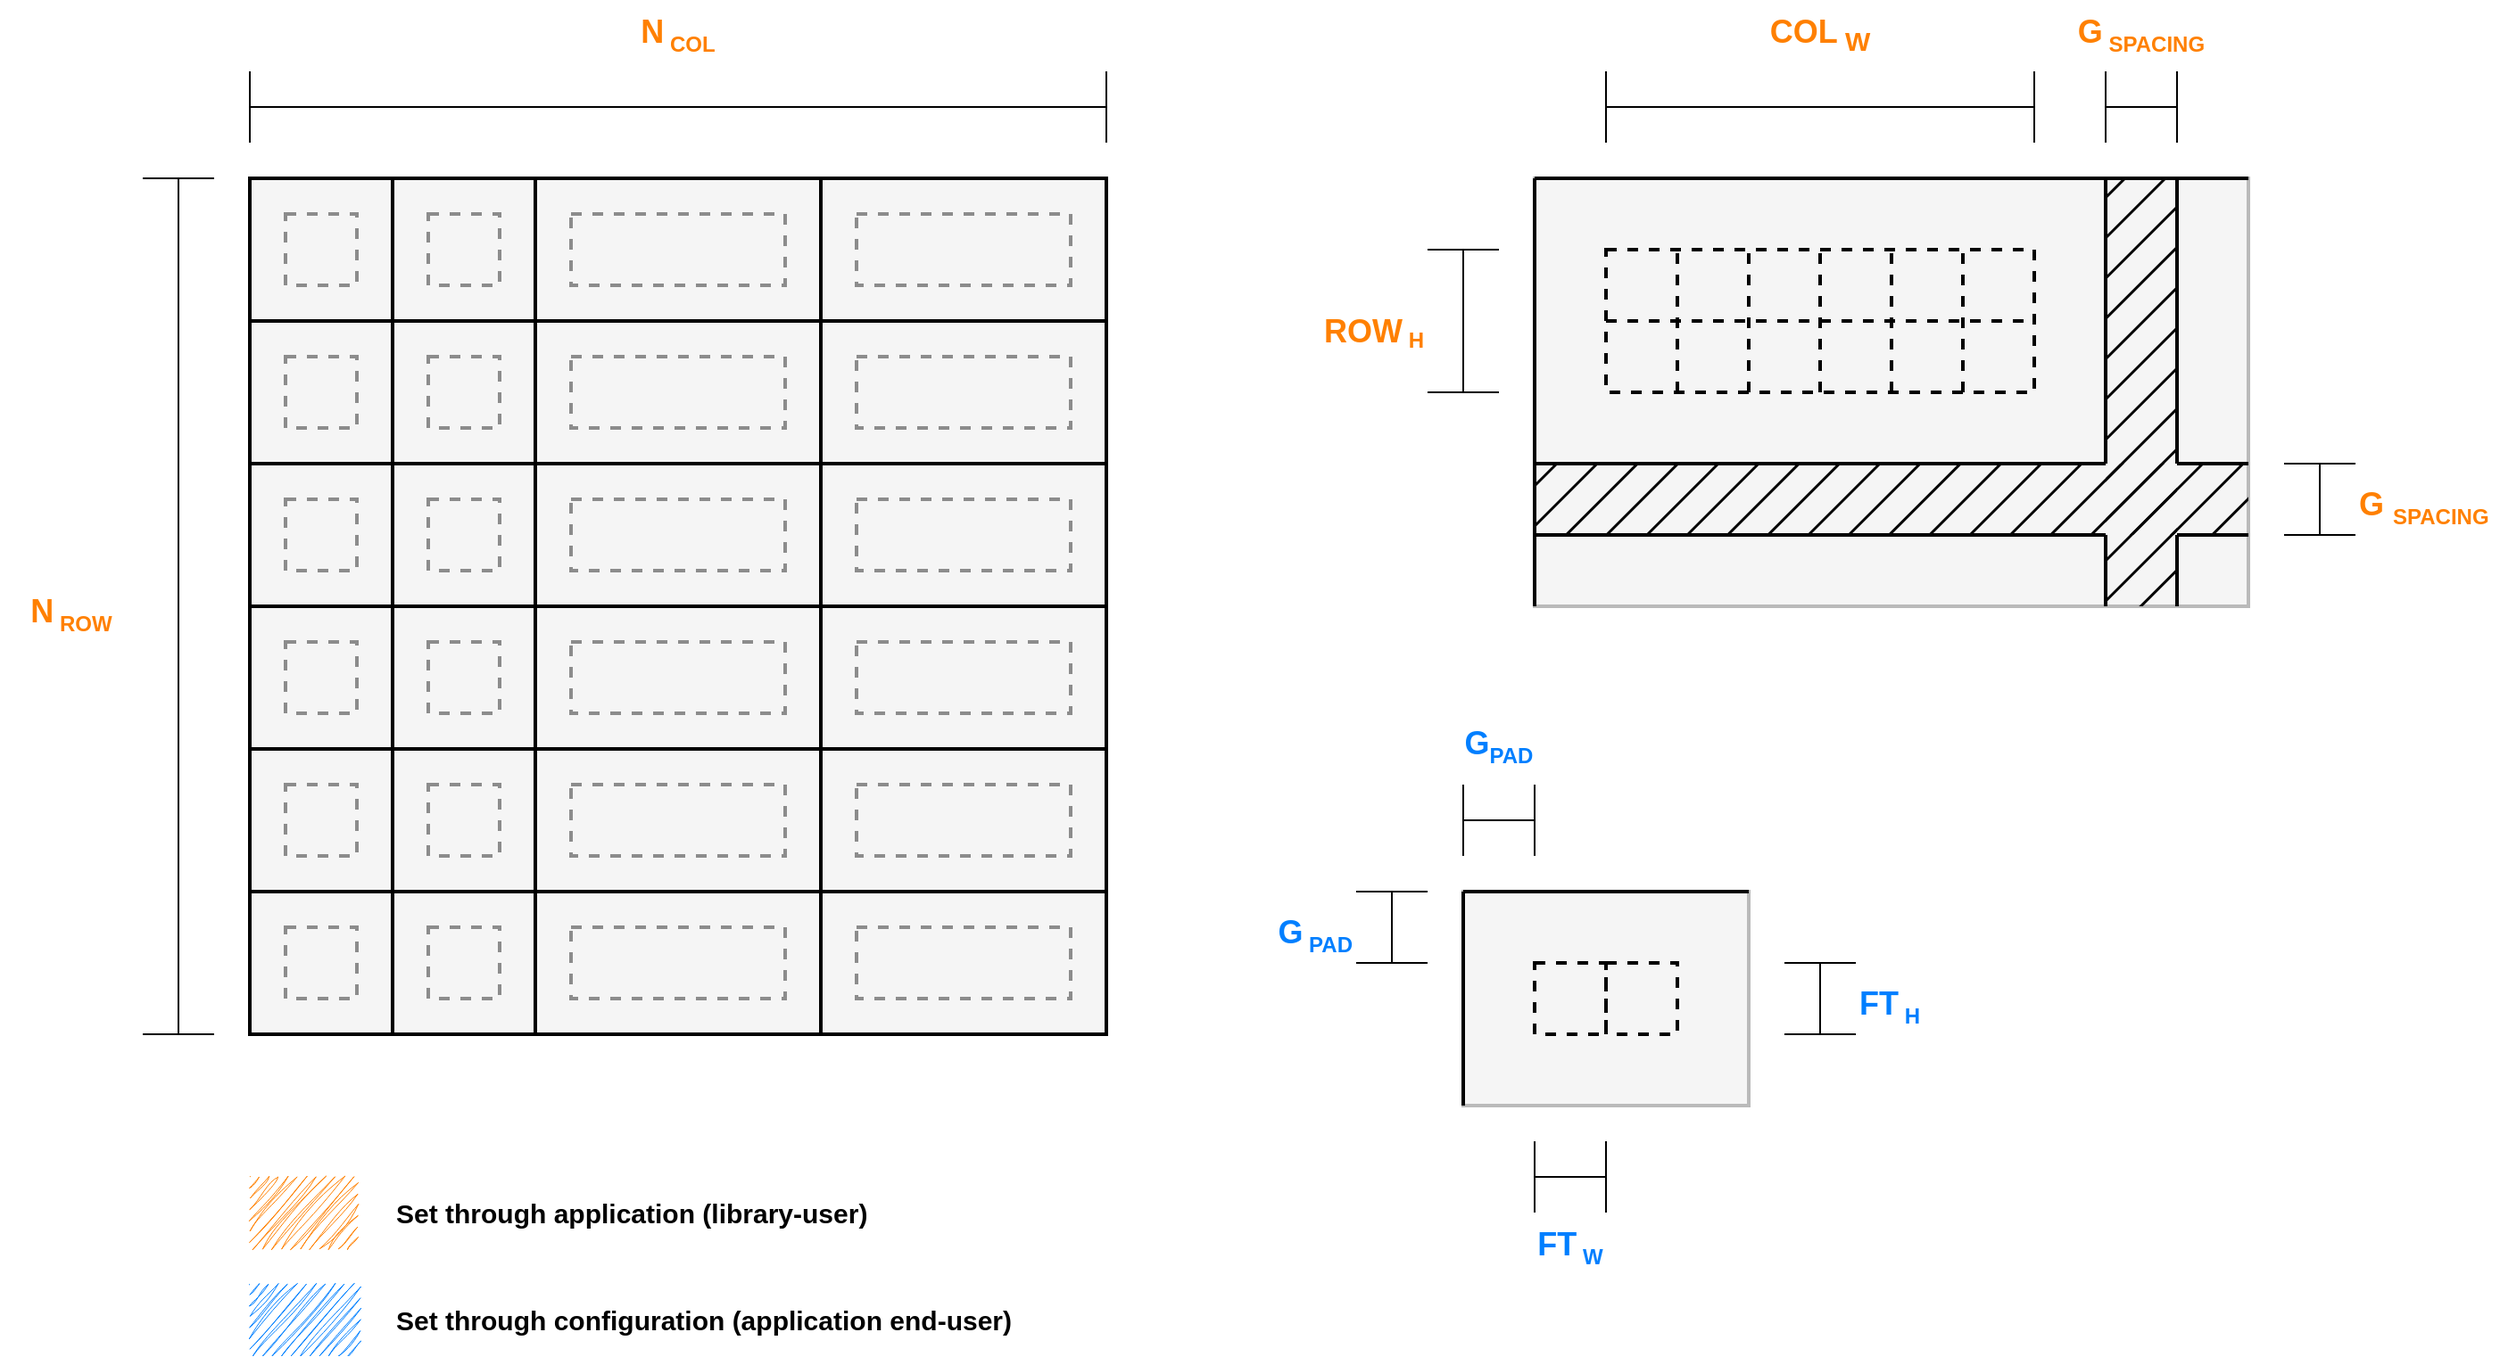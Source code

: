 <mxfile version="24.4.15" type="device">
  <diagram name="Page-1" id="YhHUuiQtckeyCKtGwnrG">
    <mxGraphModel dx="2359" dy="1493" grid="0" gridSize="20" guides="1" tooltips="1" connect="1" arrows="1" fold="1" page="0" pageScale="1" pageWidth="827" pageHeight="1169" math="0" shadow="0">
      <root>
        <mxCell id="0" />
        <mxCell id="1" parent="0" />
        <mxCell id="7Jmb3qpud_oQzK-CPV8h-1" value="" style="rounded=0;whiteSpace=wrap;html=1;fillColor=#f5f5f5;fontColor=#333333;strokeColor=#000000;strokeWidth=2;" vertex="1" parent="1">
          <mxGeometry x="-200" y="80" width="480" height="480" as="geometry" />
        </mxCell>
        <mxCell id="7Jmb3qpud_oQzK-CPV8h-33" value="" style="rounded=0;whiteSpace=wrap;html=1;fillColor=#f5f5f5;fontColor=#007FFF;strokeColor=#BABABA;strokeWidth=2;" vertex="1" parent="1">
          <mxGeometry x="480" y="480" width="160" height="120" as="geometry" />
        </mxCell>
        <mxCell id="7Jmb3qpud_oQzK-CPV8h-24" value="" style="rounded=0;whiteSpace=wrap;html=1;strokeColor=#BABABA;fillColor=#f5f5f5;fontColor=#FF8000;strokeWidth=2;" vertex="1" parent="1">
          <mxGeometry x="520" y="80" width="400" height="240" as="geometry" />
        </mxCell>
        <mxCell id="7Jmb3qpud_oQzK-CPV8h-2" value="" style="endArrow=none;html=1;rounded=0;strokeColor=#000000;strokeWidth=2;" edge="1" parent="1">
          <mxGeometry width="50" height="50" relative="1" as="geometry">
            <mxPoint x="-200" y="480" as="sourcePoint" />
            <mxPoint x="280" y="480" as="targetPoint" />
          </mxGeometry>
        </mxCell>
        <mxCell id="7Jmb3qpud_oQzK-CPV8h-4" value="" style="endArrow=none;html=1;rounded=0;strokeColor=#000000;strokeWidth=2;fontColor=#FF8000;" edge="1" parent="1">
          <mxGeometry width="50" height="50" relative="1" as="geometry">
            <mxPoint x="-200" y="240" as="sourcePoint" />
            <mxPoint x="280" y="240" as="targetPoint" />
          </mxGeometry>
        </mxCell>
        <mxCell id="7Jmb3qpud_oQzK-CPV8h-5" value="" style="endArrow=none;html=1;rounded=0;strokeColor=#000000;strokeWidth=2;fontColor=#FF8000;" edge="1" parent="1">
          <mxGeometry width="50" height="50" relative="1" as="geometry">
            <mxPoint x="-200" y="320" as="sourcePoint" />
            <mxPoint x="280" y="320" as="targetPoint" />
          </mxGeometry>
        </mxCell>
        <mxCell id="7Jmb3qpud_oQzK-CPV8h-6" value="" style="endArrow=none;html=1;rounded=0;strokeColor=#000000;strokeWidth=2;" edge="1" parent="1">
          <mxGeometry width="50" height="50" relative="1" as="geometry">
            <mxPoint x="-200" y="400" as="sourcePoint" />
            <mxPoint x="280" y="400" as="targetPoint" />
          </mxGeometry>
        </mxCell>
        <mxCell id="7Jmb3qpud_oQzK-CPV8h-7" value="" style="endArrow=none;html=1;rounded=0;strokeColor=#000000;strokeWidth=2;fontColor=#FF8000;" edge="1" parent="1">
          <mxGeometry width="50" height="50" relative="1" as="geometry">
            <mxPoint x="-200" y="160" as="sourcePoint" />
            <mxPoint x="280" y="160" as="targetPoint" />
          </mxGeometry>
        </mxCell>
        <mxCell id="7Jmb3qpud_oQzK-CPV8h-8" value="" style="endArrow=none;html=1;rounded=0;strokeColor=#000000;strokeWidth=2;" edge="1" parent="1">
          <mxGeometry width="50" height="50" relative="1" as="geometry">
            <mxPoint x="-120" y="80" as="sourcePoint" />
            <mxPoint x="-120" y="560" as="targetPoint" />
          </mxGeometry>
        </mxCell>
        <mxCell id="7Jmb3qpud_oQzK-CPV8h-9" value="" style="endArrow=none;html=1;rounded=0;strokeColor=#000000;strokeWidth=2;" edge="1" parent="1">
          <mxGeometry width="50" height="50" relative="1" as="geometry">
            <mxPoint x="-40" y="80" as="sourcePoint" />
            <mxPoint x="-40" y="560" as="targetPoint" />
          </mxGeometry>
        </mxCell>
        <mxCell id="7Jmb3qpud_oQzK-CPV8h-10" value="" style="endArrow=none;html=1;rounded=0;strokeColor=#000000;strokeWidth=2;" edge="1" parent="1">
          <mxGeometry width="50" height="50" relative="1" as="geometry">
            <mxPoint x="120" y="80" as="sourcePoint" />
            <mxPoint x="120" y="560" as="targetPoint" />
          </mxGeometry>
        </mxCell>
        <mxCell id="7Jmb3qpud_oQzK-CPV8h-12" value="" style="endArrow=none;html=1;rounded=0;strokeColor=#000000;strokeWidth=2;fontColor=#FF8000;" edge="1" parent="1">
          <mxGeometry width="50" height="50" relative="1" as="geometry">
            <mxPoint x="920" y="80" as="sourcePoint" />
            <mxPoint x="520" y="80" as="targetPoint" />
          </mxGeometry>
        </mxCell>
        <mxCell id="7Jmb3qpud_oQzK-CPV8h-13" value="" style="endArrow=none;html=1;rounded=0;strokeColor=#000000;strokeWidth=2;fontColor=#FF8000;" edge="1" parent="1">
          <mxGeometry width="50" height="50" relative="1" as="geometry">
            <mxPoint x="520" y="80" as="sourcePoint" />
            <mxPoint x="520" y="320" as="targetPoint" />
          </mxGeometry>
        </mxCell>
        <mxCell id="7Jmb3qpud_oQzK-CPV8h-14" value="" style="endArrow=none;html=1;rounded=0;strokeColor=#000000;strokeWidth=2;fontColor=#FF8000;" edge="1" parent="1">
          <mxGeometry width="50" height="50" relative="1" as="geometry">
            <mxPoint x="520" y="240" as="sourcePoint" />
            <mxPoint x="840" y="240" as="targetPoint" />
          </mxGeometry>
        </mxCell>
        <mxCell id="7Jmb3qpud_oQzK-CPV8h-15" value="" style="endArrow=none;html=1;rounded=0;strokeColor=#000000;strokeWidth=2;fontColor=#FF8000;" edge="1" parent="1">
          <mxGeometry width="50" height="50" relative="1" as="geometry">
            <mxPoint x="840" y="240" as="sourcePoint" />
            <mxPoint x="840" y="80" as="targetPoint" />
          </mxGeometry>
        </mxCell>
        <mxCell id="7Jmb3qpud_oQzK-CPV8h-16" value="" style="rounded=0;whiteSpace=wrap;html=1;dashed=1;fillColor=none;strokeColor=#000000;strokeWidth=2;fontColor=#FF8000;" vertex="1" parent="1">
          <mxGeometry x="560" y="120" width="240" height="80" as="geometry" />
        </mxCell>
        <mxCell id="7Jmb3qpud_oQzK-CPV8h-17" value="" style="endArrow=none;dashed=1;html=1;rounded=0;strokeColor=#000000;strokeWidth=2;fontColor=#FF8000;" edge="1" parent="1">
          <mxGeometry width="50" height="50" relative="1" as="geometry">
            <mxPoint x="680" y="200" as="sourcePoint" />
            <mxPoint x="680" y="120" as="targetPoint" />
          </mxGeometry>
        </mxCell>
        <mxCell id="7Jmb3qpud_oQzK-CPV8h-18" value="" style="endArrow=none;dashed=1;html=1;rounded=0;strokeColor=#000000;strokeWidth=2;fontColor=#FF8000;" edge="1" parent="1">
          <mxGeometry width="50" height="50" relative="1" as="geometry">
            <mxPoint x="720" y="200" as="sourcePoint" />
            <mxPoint x="720" y="120" as="targetPoint" />
          </mxGeometry>
        </mxCell>
        <mxCell id="7Jmb3qpud_oQzK-CPV8h-19" value="" style="endArrow=none;dashed=1;html=1;rounded=0;strokeColor=#000000;strokeWidth=2;fontColor=#FF8000;" edge="1" parent="1">
          <mxGeometry width="50" height="50" relative="1" as="geometry">
            <mxPoint x="760" y="200" as="sourcePoint" />
            <mxPoint x="760" y="120" as="targetPoint" />
          </mxGeometry>
        </mxCell>
        <mxCell id="7Jmb3qpud_oQzK-CPV8h-20" value="" style="endArrow=none;dashed=1;html=1;rounded=0;strokeColor=#000000;strokeWidth=2;fontColor=#FF8000;" edge="1" parent="1">
          <mxGeometry width="50" height="50" relative="1" as="geometry">
            <mxPoint x="600" y="200" as="sourcePoint" />
            <mxPoint x="600" y="120" as="targetPoint" />
          </mxGeometry>
        </mxCell>
        <mxCell id="7Jmb3qpud_oQzK-CPV8h-21" value="" style="endArrow=none;dashed=1;html=1;rounded=0;strokeColor=#000000;strokeWidth=2;fontColor=#FF8000;" edge="1" parent="1">
          <mxGeometry width="50" height="50" relative="1" as="geometry">
            <mxPoint x="640" y="200" as="sourcePoint" />
            <mxPoint x="640" y="120" as="targetPoint" />
          </mxGeometry>
        </mxCell>
        <mxCell id="7Jmb3qpud_oQzK-CPV8h-22" value="" style="endArrow=none;dashed=1;html=1;rounded=0;strokeColor=#000000;strokeWidth=2;fontColor=#FF8000;" edge="1" parent="1">
          <mxGeometry width="50" height="50" relative="1" as="geometry">
            <mxPoint x="560" y="160" as="sourcePoint" />
            <mxPoint x="800" y="160" as="targetPoint" />
          </mxGeometry>
        </mxCell>
        <mxCell id="7Jmb3qpud_oQzK-CPV8h-26" value="" style="rounded=0;whiteSpace=wrap;html=1;fillColor=none;fontColor=#007FFF;strokeColor=#000000;strokeWidth=2;dashed=1;" vertex="1" parent="1">
          <mxGeometry x="520" y="520" width="40" height="40" as="geometry" />
        </mxCell>
        <mxCell id="7Jmb3qpud_oQzK-CPV8h-27" value="" style="rounded=0;whiteSpace=wrap;html=1;fillColor=none;fontColor=#007FFF;strokeColor=#000000;strokeWidth=2;dashed=1;" vertex="1" parent="1">
          <mxGeometry x="560" y="520" width="40" height="40" as="geometry" />
        </mxCell>
        <mxCell id="7Jmb3qpud_oQzK-CPV8h-29" value="" style="endArrow=none;html=1;rounded=0;fillColor=#f5f5f5;strokeColor=#000000;strokeWidth=2;fontColor=#007FFF;" edge="1" parent="1">
          <mxGeometry width="50" height="50" relative="1" as="geometry">
            <mxPoint x="480" y="600" as="sourcePoint" />
            <mxPoint x="480" y="480" as="targetPoint" />
          </mxGeometry>
        </mxCell>
        <mxCell id="7Jmb3qpud_oQzK-CPV8h-31" value="" style="endArrow=none;html=1;rounded=0;fillColor=#f5f5f5;strokeColor=#000000;strokeWidth=2;fontColor=#007FFF;" edge="1" parent="1">
          <mxGeometry width="50" height="50" relative="1" as="geometry">
            <mxPoint x="640" y="480" as="sourcePoint" />
            <mxPoint x="480" y="480" as="targetPoint" />
          </mxGeometry>
        </mxCell>
        <mxCell id="7Jmb3qpud_oQzK-CPV8h-35" value="" style="shape=crossbar;whiteSpace=wrap;html=1;rounded=1;direction=south;" vertex="1" parent="1">
          <mxGeometry x="-260" y="80" width="40" height="480" as="geometry" />
        </mxCell>
        <mxCell id="7Jmb3qpud_oQzK-CPV8h-38" value="" style="shape=crossbar;whiteSpace=wrap;html=1;rounded=1;direction=south;fontColor=#007FFF;" vertex="1" parent="1">
          <mxGeometry x="420" y="480" width="40" height="40" as="geometry" />
        </mxCell>
        <mxCell id="7Jmb3qpud_oQzK-CPV8h-40" value="" style="shape=crossbar;whiteSpace=wrap;html=1;rounded=1;direction=south;fontColor=#FF8000;" vertex="1" parent="1">
          <mxGeometry x="460" y="120" width="40" height="80" as="geometry" />
        </mxCell>
        <mxCell id="7Jmb3qpud_oQzK-CPV8h-41" value="" style="shape=crossbar;whiteSpace=wrap;html=1;rounded=1;direction=south;fontColor=#007FFF;" vertex="1" parent="1">
          <mxGeometry x="660" y="520" width="40" height="40" as="geometry" />
        </mxCell>
        <mxCell id="7Jmb3qpud_oQzK-CPV8h-46" value="" style="shape=crossbar;whiteSpace=wrap;html=1;rounded=1;fontColor=#FF8000;" vertex="1" parent="1">
          <mxGeometry x="-200" y="20" width="480" height="40" as="geometry" />
        </mxCell>
        <mxCell id="7Jmb3qpud_oQzK-CPV8h-47" value="" style="shape=crossbar;whiteSpace=wrap;html=1;rounded=1;fontColor=#FF8000;" vertex="1" parent="1">
          <mxGeometry x="560" y="20" width="240" height="40" as="geometry" />
        </mxCell>
        <mxCell id="7Jmb3qpud_oQzK-CPV8h-48" value="" style="shape=crossbar;whiteSpace=wrap;html=1;rounded=1;fontColor=#007FFF;" vertex="1" parent="1">
          <mxGeometry x="520" y="620" width="40" height="40" as="geometry" />
        </mxCell>
        <mxCell id="7Jmb3qpud_oQzK-CPV8h-49" value="N&lt;sub&gt;&lt;font style=&quot;font-size: 12px;&quot;&gt; COL&lt;/font&gt;&lt;/sub&gt;" style="text;html=1;align=center;verticalAlign=middle;whiteSpace=wrap;rounded=0;fontStyle=1;fontSize=18;fontColor=#FF8000;" vertex="1" parent="1">
          <mxGeometry y="-20" width="80" height="40" as="geometry" />
        </mxCell>
        <mxCell id="7Jmb3qpud_oQzK-CPV8h-50" value="N&lt;sub&gt;&lt;font style=&quot;font-size: 12px;&quot;&gt; ROW&lt;/font&gt;&lt;/sub&gt;" style="text;html=1;align=center;verticalAlign=bottom;whiteSpace=wrap;rounded=0;fontStyle=1;fontSize=18;fontColor=#FF8000;" vertex="1" parent="1">
          <mxGeometry x="-340" y="300" width="80" height="40" as="geometry" />
        </mxCell>
        <mxCell id="7Jmb3qpud_oQzK-CPV8h-51" value="COL&lt;sub&gt; W&lt;/sub&gt;" style="text;html=1;align=center;verticalAlign=middle;whiteSpace=wrap;rounded=0;fontStyle=1;fontSize=18;fontColor=#FF8000;" vertex="1" parent="1">
          <mxGeometry x="640" y="-20" width="80" height="40" as="geometry" />
        </mxCell>
        <mxCell id="7Jmb3qpud_oQzK-CPV8h-52" value="ROW&lt;font size=&quot;1&quot;&gt;&lt;sub style=&quot;font-size: 12px;&quot;&gt; &lt;/sub&gt;&lt;sub style=&quot;font-size: 12px;&quot;&gt;H&lt;/sub&gt;&lt;/font&gt;" style="text;html=1;align=right;verticalAlign=bottom;whiteSpace=wrap;rounded=0;fontStyle=1;fontSize=18;fontColor=#FF8000;" vertex="1" parent="1">
          <mxGeometry x="380" y="140" width="80" height="40" as="geometry" />
        </mxCell>
        <mxCell id="7Jmb3qpud_oQzK-CPV8h-53" value="G&lt;sub&gt;&lt;font style=&quot;font-size: 12px;&quot;&gt; PAD&lt;/font&gt;&lt;/sub&gt;" style="text;html=1;align=right;verticalAlign=bottom;whiteSpace=wrap;rounded=0;fontStyle=1;fontSize=18;fontColor=#007FFF;" vertex="1" parent="1">
          <mxGeometry x="340" y="480" width="80" height="40" as="geometry" />
        </mxCell>
        <mxCell id="7Jmb3qpud_oQzK-CPV8h-54" value="FT&lt;sub&gt;&lt;font style=&quot;font-size: 12px;&quot;&gt; W&lt;/font&gt;&lt;/sub&gt;" style="text;html=1;align=center;verticalAlign=middle;whiteSpace=wrap;rounded=0;fontStyle=1;fontSize=18;fontColor=#007FFF;" vertex="1" parent="1">
          <mxGeometry x="500" y="660" width="80" height="40" as="geometry" />
        </mxCell>
        <mxCell id="7Jmb3qpud_oQzK-CPV8h-55" value="FT&lt;sub&gt;&lt;font style=&quot;font-size: 12px;&quot;&gt; H&lt;/font&gt;&lt;/sub&gt;" style="text;html=1;align=left;verticalAlign=bottom;whiteSpace=wrap;rounded=0;fontStyle=1;fontSize=18;fontColor=#007FFF;" vertex="1" parent="1">
          <mxGeometry x="700" y="520" width="80" height="40" as="geometry" />
        </mxCell>
        <mxCell id="7Jmb3qpud_oQzK-CPV8h-57" value="" style="endArrow=none;html=1;rounded=0;strokeColor=#000000;strokeWidth=2;fontColor=#FF8000;" edge="1" parent="1">
          <mxGeometry width="50" height="50" relative="1" as="geometry">
            <mxPoint x="880" y="240" as="sourcePoint" />
            <mxPoint x="880" y="80" as="targetPoint" />
          </mxGeometry>
        </mxCell>
        <mxCell id="7Jmb3qpud_oQzK-CPV8h-58" value="" style="endArrow=none;html=1;rounded=0;strokeColor=#000000;strokeWidth=2;fontColor=#FF8000;" edge="1" parent="1">
          <mxGeometry width="50" height="50" relative="1" as="geometry">
            <mxPoint x="520" y="280" as="sourcePoint" />
            <mxPoint x="840" y="280" as="targetPoint" />
          </mxGeometry>
        </mxCell>
        <mxCell id="7Jmb3qpud_oQzK-CPV8h-59" value="" style="endArrow=none;html=1;rounded=0;strokeWidth=2;fontColor=#FF8000;" edge="1" parent="1">
          <mxGeometry width="50" height="50" relative="1" as="geometry">
            <mxPoint x="880" y="320" as="sourcePoint" />
            <mxPoint x="880" y="280" as="targetPoint" />
          </mxGeometry>
        </mxCell>
        <mxCell id="7Jmb3qpud_oQzK-CPV8h-60" value="" style="endArrow=none;html=1;rounded=0;strokeWidth=2;fontColor=#FF8000;" edge="1" parent="1">
          <mxGeometry width="50" height="50" relative="1" as="geometry">
            <mxPoint x="840" y="320" as="sourcePoint" />
            <mxPoint x="840" y="280" as="targetPoint" />
          </mxGeometry>
        </mxCell>
        <mxCell id="7Jmb3qpud_oQzK-CPV8h-61" value="" style="endArrow=none;html=1;rounded=0;strokeWidth=2;fontColor=#FF8000;" edge="1" parent="1">
          <mxGeometry width="50" height="50" relative="1" as="geometry">
            <mxPoint x="920" y="240" as="sourcePoint" />
            <mxPoint x="880" y="240" as="targetPoint" />
          </mxGeometry>
        </mxCell>
        <mxCell id="7Jmb3qpud_oQzK-CPV8h-62" value="" style="endArrow=none;html=1;rounded=0;strokeWidth=2;fontColor=#FF8000;" edge="1" parent="1">
          <mxGeometry width="50" height="50" relative="1" as="geometry">
            <mxPoint x="920" y="280" as="sourcePoint" />
            <mxPoint x="880" y="280" as="targetPoint" />
          </mxGeometry>
        </mxCell>
        <mxCell id="7Jmb3qpud_oQzK-CPV8h-63" value="" style="rounded=0;whiteSpace=wrap;html=1;strokeColor=none;fillColor=#050505;fontColor=#FF8000;fillStyle=hatch;" vertex="1" parent="1">
          <mxGeometry x="520" y="240" width="400" height="40" as="geometry" />
        </mxCell>
        <mxCell id="7Jmb3qpud_oQzK-CPV8h-64" value="" style="rounded=0;whiteSpace=wrap;html=1;strokeColor=none;fillColor=#050505;fontColor=#FF8000;fillStyle=hatch;" vertex="1" parent="1">
          <mxGeometry x="840" y="80" width="40" height="240" as="geometry" />
        </mxCell>
        <mxCell id="7Jmb3qpud_oQzK-CPV8h-65" value="" style="shape=crossbar;whiteSpace=wrap;html=1;rounded=1;fontColor=#FF8000;" vertex="1" parent="1">
          <mxGeometry x="840" y="20" width="40" height="40" as="geometry" />
        </mxCell>
        <mxCell id="7Jmb3qpud_oQzK-CPV8h-66" value="G&lt;sub&gt;&lt;font style=&quot;font-size: 12px;&quot;&gt; SPACING&lt;/font&gt;&lt;/sub&gt;" style="text;html=1;align=center;verticalAlign=middle;whiteSpace=wrap;rounded=0;fontStyle=1;fontSize=18;fontColor=#FF8000;" vertex="1" parent="1">
          <mxGeometry x="820" y="-20" width="80" height="40" as="geometry" />
        </mxCell>
        <mxCell id="7Jmb3qpud_oQzK-CPV8h-67" value="" style="shape=crossbar;whiteSpace=wrap;html=1;rounded=1;direction=south;fontColor=#FF8000;" vertex="1" parent="1">
          <mxGeometry x="940" y="240" width="40" height="40" as="geometry" />
        </mxCell>
        <mxCell id="7Jmb3qpud_oQzK-CPV8h-68" value="G &lt;sub&gt;&lt;font style=&quot;font-size: 12px;&quot;&gt;SPACING&lt;/font&gt;&lt;/sub&gt;" style="text;html=1;align=left;verticalAlign=bottom;whiteSpace=wrap;rounded=0;fontStyle=1;fontSize=18;fontColor=#FF8000;" vertex="1" parent="1">
          <mxGeometry x="980" y="240" width="80" height="40" as="geometry" />
        </mxCell>
        <mxCell id="7Jmb3qpud_oQzK-CPV8h-69" value="" style="rounded=0;whiteSpace=wrap;html=1;fillColor=none;strokeWidth=2;dashed=1;strokeColor=#8C8C8C;fontColor=#FF8000;" vertex="1" parent="1">
          <mxGeometry x="-180" y="100" width="40" height="40" as="geometry" />
        </mxCell>
        <mxCell id="7Jmb3qpud_oQzK-CPV8h-70" value="" style="rounded=0;whiteSpace=wrap;html=1;fillColor=none;strokeWidth=2;dashed=1;strokeColor=#8C8C8C;fontColor=#FF8000;" vertex="1" parent="1">
          <mxGeometry x="-180" y="180" width="40" height="40" as="geometry" />
        </mxCell>
        <mxCell id="7Jmb3qpud_oQzK-CPV8h-71" value="" style="rounded=0;whiteSpace=wrap;html=1;fillColor=none;strokeWidth=2;dashed=1;strokeColor=#8C8C8C;fontColor=#FF8000;" vertex="1" parent="1">
          <mxGeometry x="-180" y="260" width="40" height="40" as="geometry" />
        </mxCell>
        <mxCell id="7Jmb3qpud_oQzK-CPV8h-72" value="" style="rounded=0;whiteSpace=wrap;html=1;fillColor=none;strokeWidth=2;dashed=1;strokeColor=#8C8C8C;fontColor=#FF8000;" vertex="1" parent="1">
          <mxGeometry x="-180" y="340" width="40" height="40" as="geometry" />
        </mxCell>
        <mxCell id="7Jmb3qpud_oQzK-CPV8h-73" value="" style="rounded=0;whiteSpace=wrap;html=1;fillColor=none;strokeWidth=2;dashed=1;strokeColor=#8C8C8C;" vertex="1" parent="1">
          <mxGeometry x="-180" y="420" width="40" height="40" as="geometry" />
        </mxCell>
        <mxCell id="7Jmb3qpud_oQzK-CPV8h-74" value="" style="rounded=0;whiteSpace=wrap;html=1;fillColor=none;strokeWidth=2;dashed=1;strokeColor=#8C8C8C;" vertex="1" parent="1">
          <mxGeometry x="-180" y="500" width="40" height="40" as="geometry" />
        </mxCell>
        <mxCell id="7Jmb3qpud_oQzK-CPV8h-75" value="" style="rounded=0;whiteSpace=wrap;html=1;fillColor=none;strokeWidth=2;dashed=1;strokeColor=#8C8C8C;" vertex="1" parent="1">
          <mxGeometry x="-20" y="500" width="120" height="40" as="geometry" />
        </mxCell>
        <mxCell id="7Jmb3qpud_oQzK-CPV8h-76" value="" style="rounded=0;whiteSpace=wrap;html=1;fillColor=none;strokeWidth=2;dashed=1;strokeColor=#8C8C8C;" vertex="1" parent="1">
          <mxGeometry x="-20" y="420" width="120" height="40" as="geometry" />
        </mxCell>
        <mxCell id="7Jmb3qpud_oQzK-CPV8h-77" value="" style="rounded=0;whiteSpace=wrap;html=1;fillColor=none;strokeWidth=2;dashed=1;strokeColor=#8C8C8C;fontColor=#FF8000;" vertex="1" parent="1">
          <mxGeometry x="-20" y="340" width="120" height="40" as="geometry" />
        </mxCell>
        <mxCell id="7Jmb3qpud_oQzK-CPV8h-78" value="" style="rounded=0;whiteSpace=wrap;html=1;fillColor=none;strokeWidth=2;dashed=1;strokeColor=#8C8C8C;fontColor=#FF8000;" vertex="1" parent="1">
          <mxGeometry x="-20" y="260" width="120" height="40" as="geometry" />
        </mxCell>
        <mxCell id="7Jmb3qpud_oQzK-CPV8h-79" value="" style="rounded=0;whiteSpace=wrap;html=1;fillColor=none;strokeWidth=2;dashed=1;strokeColor=#8C8C8C;fontColor=#FF8000;" vertex="1" parent="1">
          <mxGeometry x="-20" y="180" width="120" height="40" as="geometry" />
        </mxCell>
        <mxCell id="7Jmb3qpud_oQzK-CPV8h-80" value="" style="rounded=0;whiteSpace=wrap;html=1;fillColor=none;strokeWidth=2;dashed=1;strokeColor=#8C8C8C;fontColor=#FF8000;" vertex="1" parent="1">
          <mxGeometry x="-20" y="100" width="120" height="40" as="geometry" />
        </mxCell>
        <mxCell id="7Jmb3qpud_oQzK-CPV8h-81" value="" style="rounded=0;whiteSpace=wrap;html=1;fillColor=none;strokeWidth=2;dashed=1;strokeColor=#8C8C8C;" vertex="1" parent="1">
          <mxGeometry x="140" y="500" width="120" height="40" as="geometry" />
        </mxCell>
        <mxCell id="7Jmb3qpud_oQzK-CPV8h-82" value="" style="rounded=0;whiteSpace=wrap;html=1;fillColor=none;strokeWidth=2;dashed=1;strokeColor=#8C8C8C;" vertex="1" parent="1">
          <mxGeometry x="140" y="420" width="120" height="40" as="geometry" />
        </mxCell>
        <mxCell id="7Jmb3qpud_oQzK-CPV8h-83" value="" style="rounded=0;whiteSpace=wrap;html=1;fillColor=none;strokeWidth=2;dashed=1;strokeColor=#8C8C8C;fontColor=#FF8000;" vertex="1" parent="1">
          <mxGeometry x="140" y="340" width="120" height="40" as="geometry" />
        </mxCell>
        <mxCell id="7Jmb3qpud_oQzK-CPV8h-84" value="" style="rounded=0;whiteSpace=wrap;html=1;fillColor=none;strokeWidth=2;dashed=1;strokeColor=#8C8C8C;fontColor=#FF8000;" vertex="1" parent="1">
          <mxGeometry x="140" y="260" width="120" height="40" as="geometry" />
        </mxCell>
        <mxCell id="7Jmb3qpud_oQzK-CPV8h-85" value="" style="rounded=0;whiteSpace=wrap;html=1;fillColor=none;strokeWidth=2;dashed=1;strokeColor=#8C8C8C;fontColor=#FF8000;" vertex="1" parent="1">
          <mxGeometry x="140" y="180" width="120" height="40" as="geometry" />
        </mxCell>
        <mxCell id="7Jmb3qpud_oQzK-CPV8h-86" value="" style="rounded=0;whiteSpace=wrap;html=1;fillColor=none;strokeWidth=2;dashed=1;strokeColor=#8C8C8C;fontColor=#FF8000;" vertex="1" parent="1">
          <mxGeometry x="140" y="100" width="120" height="40" as="geometry" />
        </mxCell>
        <mxCell id="7Jmb3qpud_oQzK-CPV8h-87" value="" style="rounded=0;whiteSpace=wrap;html=1;fillColor=none;strokeWidth=2;dashed=1;strokeColor=#8C8C8C;fontColor=#FF8000;" vertex="1" parent="1">
          <mxGeometry x="-100" y="100" width="40" height="40" as="geometry" />
        </mxCell>
        <mxCell id="7Jmb3qpud_oQzK-CPV8h-88" value="" style="rounded=0;whiteSpace=wrap;html=1;fillColor=none;strokeWidth=2;dashed=1;strokeColor=#8C8C8C;fontColor=#FF8000;" vertex="1" parent="1">
          <mxGeometry x="-100" y="180" width="40" height="40" as="geometry" />
        </mxCell>
        <mxCell id="7Jmb3qpud_oQzK-CPV8h-89" value="" style="rounded=0;whiteSpace=wrap;html=1;fillColor=none;strokeWidth=2;dashed=1;strokeColor=#8C8C8C;fontColor=#FF8000;" vertex="1" parent="1">
          <mxGeometry x="-100" y="260" width="40" height="40" as="geometry" />
        </mxCell>
        <mxCell id="7Jmb3qpud_oQzK-CPV8h-90" value="" style="rounded=0;whiteSpace=wrap;html=1;fillColor=none;strokeWidth=2;dashed=1;strokeColor=#8C8C8C;fontColor=#FF8000;" vertex="1" parent="1">
          <mxGeometry x="-100" y="340" width="40" height="40" as="geometry" />
        </mxCell>
        <mxCell id="7Jmb3qpud_oQzK-CPV8h-91" value="" style="rounded=0;whiteSpace=wrap;html=1;fillColor=none;strokeWidth=2;dashed=1;strokeColor=#8C8C8C;" vertex="1" parent="1">
          <mxGeometry x="-100" y="420" width="40" height="40" as="geometry" />
        </mxCell>
        <mxCell id="7Jmb3qpud_oQzK-CPV8h-92" value="" style="rounded=0;whiteSpace=wrap;html=1;fillColor=none;strokeWidth=2;dashed=1;strokeColor=#8C8C8C;" vertex="1" parent="1">
          <mxGeometry x="-100" y="500" width="40" height="40" as="geometry" />
        </mxCell>
        <mxCell id="7Jmb3qpud_oQzK-CPV8h-94" value="" style="shape=crossbar;whiteSpace=wrap;html=1;rounded=1;fontColor=#007FFF;" vertex="1" parent="1">
          <mxGeometry x="480" y="420" width="40" height="40" as="geometry" />
        </mxCell>
        <mxCell id="7Jmb3qpud_oQzK-CPV8h-95" value="G&lt;sub&gt;&lt;font style=&quot;font-size: 12px;&quot;&gt;PAD&lt;/font&gt;&lt;/sub&gt;" style="text;html=1;align=center;verticalAlign=top;whiteSpace=wrap;rounded=0;fontStyle=1;fontSize=18;fontColor=#007FFF;" vertex="1" parent="1">
          <mxGeometry x="460" y="380" width="80" height="40" as="geometry" />
        </mxCell>
        <mxCell id="7Jmb3qpud_oQzK-CPV8h-97" value="" style="rounded=0;whiteSpace=wrap;html=1;strokeColor=none;fillColor=#007FFF;sketch=1;curveFitting=1;jiggle=2;glass=0;shadow=0;" vertex="1" parent="1">
          <mxGeometry x="-200" y="700" width="60" height="40" as="geometry" />
        </mxCell>
        <mxCell id="7Jmb3qpud_oQzK-CPV8h-98" value="" style="rounded=0;whiteSpace=wrap;html=1;strokeColor=none;fillColor=#FF8000;sketch=1;curveFitting=1;jiggle=2;glass=0;shadow=0;" vertex="1" parent="1">
          <mxGeometry x="-200" y="640" width="60" height="40" as="geometry" />
        </mxCell>
        <mxCell id="7Jmb3qpud_oQzK-CPV8h-99" value="Set through application (library-user)" style="text;html=1;align=left;verticalAlign=middle;whiteSpace=wrap;rounded=0;fontSize=15;fontStyle=1" vertex="1" parent="1">
          <mxGeometry x="-120" y="640" width="280" height="40" as="geometry" />
        </mxCell>
        <mxCell id="7Jmb3qpud_oQzK-CPV8h-100" value="Set through configuration (application end-user)" style="text;html=1;align=left;verticalAlign=middle;whiteSpace=wrap;rounded=0;fontSize=15;fontStyle=1" vertex="1" parent="1">
          <mxGeometry x="-120" y="700" width="398" height="40" as="geometry" />
        </mxCell>
      </root>
    </mxGraphModel>
  </diagram>
</mxfile>

